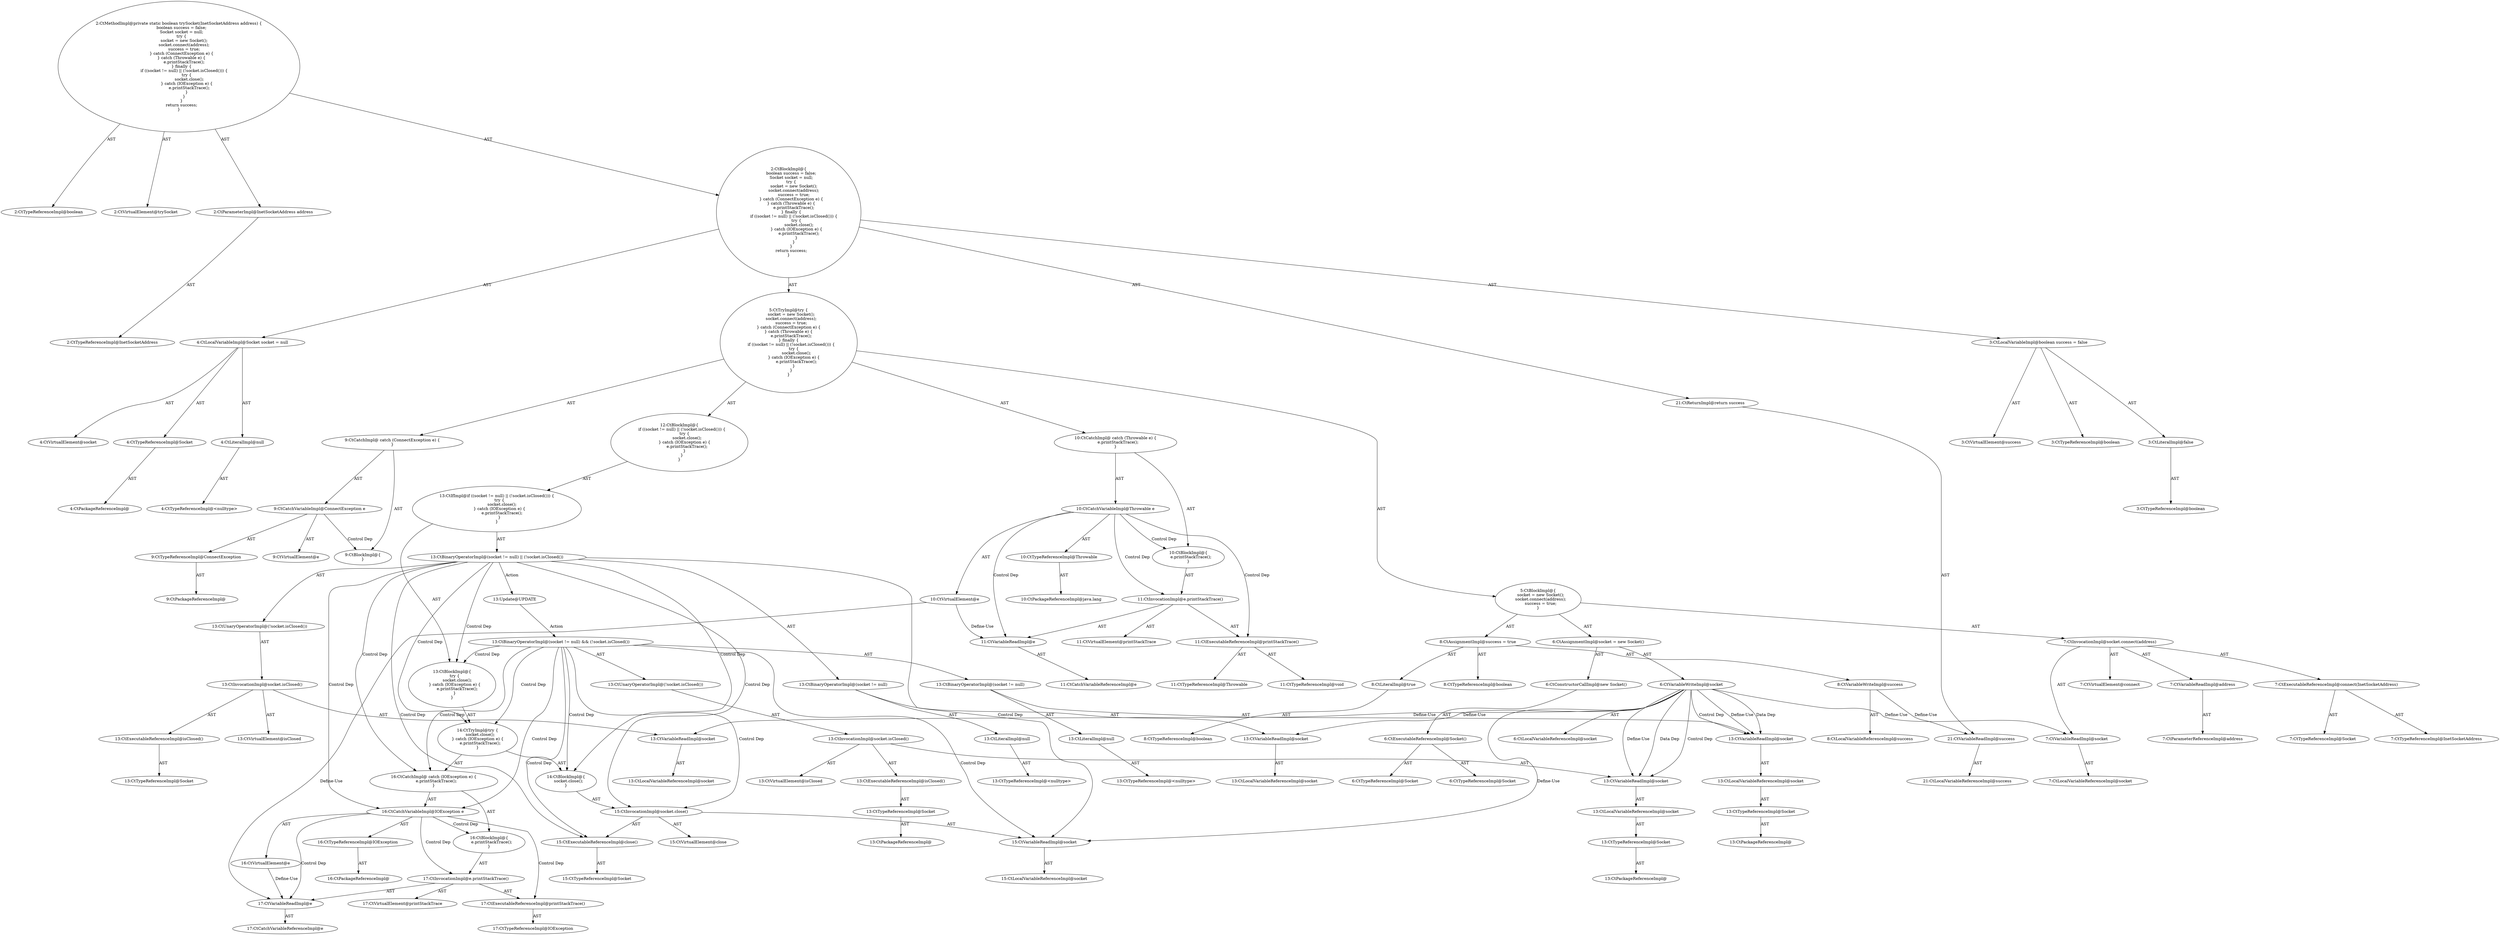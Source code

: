 digraph "trySocket#?,InetSocketAddress" {
0 [label="2:CtTypeReferenceImpl@boolean" shape=ellipse]
1 [label="2:CtVirtualElement@trySocket" shape=ellipse]
2 [label="2:CtParameterImpl@InetSocketAddress address" shape=ellipse]
3 [label="2:CtTypeReferenceImpl@InetSocketAddress" shape=ellipse]
4 [label="3:CtTypeReferenceImpl@boolean" shape=ellipse]
5 [label="3:CtLiteralImpl@false" shape=ellipse]
6 [label="3:CtTypeReferenceImpl@boolean" shape=ellipse]
7 [label="3:CtVirtualElement@success" shape=ellipse]
8 [label="3:CtLocalVariableImpl@boolean success = false" shape=ellipse]
9 [label="4:CtTypeReferenceImpl@Socket" shape=ellipse]
10 [label="4:CtPackageReferenceImpl@" shape=ellipse]
11 [label="4:CtLiteralImpl@null" shape=ellipse]
12 [label="4:CtTypeReferenceImpl@<nulltype>" shape=ellipse]
13 [label="4:CtVirtualElement@socket" shape=ellipse]
14 [label="4:CtLocalVariableImpl@Socket socket = null" shape=ellipse]
15 [label="6:CtVariableWriteImpl@socket" shape=ellipse]
16 [label="6:CtLocalVariableReferenceImpl@socket" shape=ellipse]
17 [label="6:CtExecutableReferenceImpl@Socket()" shape=ellipse]
18 [label="6:CtTypeReferenceImpl@Socket" shape=ellipse]
19 [label="6:CtTypeReferenceImpl@Socket" shape=ellipse]
20 [label="6:CtConstructorCallImpl@new Socket()" shape=ellipse]
21 [label="6:CtAssignmentImpl@socket = new Socket()" shape=ellipse]
22 [label="7:CtExecutableReferenceImpl@connect(InetSocketAddress)" shape=ellipse]
23 [label="7:CtTypeReferenceImpl@Socket" shape=ellipse]
24 [label="7:CtTypeReferenceImpl@InetSocketAddress" shape=ellipse]
25 [label="7:CtVirtualElement@connect" shape=ellipse]
26 [label="7:CtVariableReadImpl@socket" shape=ellipse]
27 [label="7:CtLocalVariableReferenceImpl@socket" shape=ellipse]
28 [label="7:CtVariableReadImpl@address" shape=ellipse]
29 [label="7:CtParameterReferenceImpl@address" shape=ellipse]
30 [label="7:CtInvocationImpl@socket.connect(address)" shape=ellipse]
31 [label="8:CtVariableWriteImpl@success" shape=ellipse]
32 [label="8:CtLocalVariableReferenceImpl@success" shape=ellipse]
33 [label="8:CtLiteralImpl@true" shape=ellipse]
34 [label="8:CtTypeReferenceImpl@boolean" shape=ellipse]
35 [label="8:CtTypeReferenceImpl@boolean" shape=ellipse]
36 [label="8:CtAssignmentImpl@success = true" shape=ellipse]
37 [label="5:CtBlockImpl@\{
    socket = new Socket();
    socket.connect(address);
    success = true;
\}" shape=ellipse]
38 [label="9:CtVirtualElement@e" shape=ellipse]
39 [label="9:CtTypeReferenceImpl@ConnectException" shape=ellipse]
40 [label="9:CtPackageReferenceImpl@" shape=ellipse]
41 [label="9:CtCatchVariableImpl@ConnectException e" shape=ellipse]
42 [label="9:CtBlockImpl@\{
\}" shape=ellipse]
43 [label="9:CtCatchImpl@ catch (ConnectException e) \{
\}" shape=ellipse]
44 [label="10:CtVirtualElement@e" shape=ellipse]
45 [label="10:CtTypeReferenceImpl@Throwable" shape=ellipse]
46 [label="10:CtPackageReferenceImpl@java.lang" shape=ellipse]
47 [label="10:CtCatchVariableImpl@Throwable e" shape=ellipse]
48 [label="11:CtExecutableReferenceImpl@printStackTrace()" shape=ellipse]
49 [label="11:CtTypeReferenceImpl@Throwable" shape=ellipse]
50 [label="11:CtTypeReferenceImpl@void" shape=ellipse]
51 [label="11:CtVirtualElement@printStackTrace" shape=ellipse]
52 [label="11:CtVariableReadImpl@e" shape=ellipse]
53 [label="11:CtCatchVariableReferenceImpl@e" shape=ellipse]
54 [label="11:CtInvocationImpl@e.printStackTrace()" shape=ellipse]
55 [label="10:CtBlockImpl@\{
    e.printStackTrace();
\}" shape=ellipse]
56 [label="10:CtCatchImpl@ catch (Throwable e) \{
    e.printStackTrace();
\}" shape=ellipse]
57 [label="13:CtVariableReadImpl@socket" shape=ellipse]
58 [label="13:CtLocalVariableReferenceImpl@socket" shape=ellipse]
59 [label="13:CtLiteralImpl@null" shape=ellipse]
60 [label="13:CtTypeReferenceImpl@<nulltype>" shape=ellipse]
61 [label="13:CtBinaryOperatorImpl@(socket != null)" shape=ellipse]
62 [label="13:CtExecutableReferenceImpl@isClosed()" shape=ellipse]
63 [label="13:CtTypeReferenceImpl@Socket" shape=ellipse]
64 [label="13:CtVirtualElement@isClosed" shape=ellipse]
65 [label="13:CtVariableReadImpl@socket" shape=ellipse]
66 [label="13:CtLocalVariableReferenceImpl@socket" shape=ellipse]
67 [label="13:CtInvocationImpl@socket.isClosed()" shape=ellipse]
68 [label="13:CtUnaryOperatorImpl@(!socket.isClosed())" shape=ellipse]
69 [label="13:CtBinaryOperatorImpl@(socket != null) || (!socket.isClosed())" shape=ellipse]
70 [label="15:CtExecutableReferenceImpl@close()" shape=ellipse]
71 [label="15:CtTypeReferenceImpl@Socket" shape=ellipse]
72 [label="15:CtVirtualElement@close" shape=ellipse]
73 [label="15:CtVariableReadImpl@socket" shape=ellipse]
74 [label="15:CtLocalVariableReferenceImpl@socket" shape=ellipse]
75 [label="15:CtInvocationImpl@socket.close()" shape=ellipse]
76 [label="14:CtBlockImpl@\{
    socket.close();
\}" shape=ellipse]
77 [label="16:CtVirtualElement@e" shape=ellipse]
78 [label="16:CtTypeReferenceImpl@IOException" shape=ellipse]
79 [label="16:CtPackageReferenceImpl@" shape=ellipse]
80 [label="16:CtCatchVariableImpl@IOException e" shape=ellipse]
81 [label="17:CtExecutableReferenceImpl@printStackTrace()" shape=ellipse]
82 [label="17:CtTypeReferenceImpl@IOException" shape=ellipse]
83 [label="17:CtVirtualElement@printStackTrace" shape=ellipse]
84 [label="17:CtVariableReadImpl@e" shape=ellipse]
85 [label="17:CtCatchVariableReferenceImpl@e" shape=ellipse]
86 [label="17:CtInvocationImpl@e.printStackTrace()" shape=ellipse]
87 [label="16:CtBlockImpl@\{
    e.printStackTrace();
\}" shape=ellipse]
88 [label="16:CtCatchImpl@ catch (IOException e) \{
    e.printStackTrace();
\}" shape=ellipse]
89 [label="14:CtTryImpl@try \{
    socket.close();
\} catch (IOException e) \{
    e.printStackTrace();
\}" shape=ellipse]
90 [label="13:CtBlockImpl@\{
    try \{
        socket.close();
    \} catch (IOException e) \{
        e.printStackTrace();
    \}
\}" shape=ellipse]
91 [label="13:CtIfImpl@if ((socket != null) || (!socket.isClosed())) \{
    try \{
        socket.close();
    \} catch (IOException e) \{
        e.printStackTrace();
    \}
\}" shape=ellipse]
92 [label="12:CtBlockImpl@\{
    if ((socket != null) || (!socket.isClosed())) \{
        try \{
            socket.close();
        \} catch (IOException e) \{
            e.printStackTrace();
        \}
    \}
\}" shape=ellipse]
93 [label="5:CtTryImpl@try \{
    socket = new Socket();
    socket.connect(address);
    success = true;
\} catch (ConnectException e) \{
\} catch (Throwable e) \{
    e.printStackTrace();
\} finally \{
    if ((socket != null) || (!socket.isClosed())) \{
        try \{
            socket.close();
        \} catch (IOException e) \{
            e.printStackTrace();
        \}
    \}
\}" shape=ellipse]
94 [label="21:CtVariableReadImpl@success" shape=ellipse]
95 [label="21:CtLocalVariableReferenceImpl@success" shape=ellipse]
96 [label="21:CtReturnImpl@return success" shape=ellipse]
97 [label="2:CtBlockImpl@\{
    boolean success = false;
    Socket socket = null;
    try \{
        socket = new Socket();
        socket.connect(address);
        success = true;
    \} catch (ConnectException e) \{
    \} catch (Throwable e) \{
        e.printStackTrace();
    \} finally \{
        if ((socket != null) || (!socket.isClosed())) \{
            try \{
                socket.close();
            \} catch (IOException e) \{
                e.printStackTrace();
            \}
        \}
    \}
    return success;
\}" shape=ellipse]
98 [label="2:CtMethodImpl@private static boolean trySocket(InetSocketAddress address) \{
    boolean success = false;
    Socket socket = null;
    try \{
        socket = new Socket();
        socket.connect(address);
        success = true;
    \} catch (ConnectException e) \{
    \} catch (Throwable e) \{
        e.printStackTrace();
    \} finally \{
        if ((socket != null) || (!socket.isClosed())) \{
            try \{
                socket.close();
            \} catch (IOException e) \{
                e.printStackTrace();
            \}
        \}
    \}
    return success;
\}" shape=ellipse]
99 [label="13:Update@UPDATE" shape=ellipse]
100 [label="13:CtPackageReferenceImpl@" shape=ellipse]
101 [label="13:CtTypeReferenceImpl@Socket" shape=ellipse]
102 [label="13:CtLocalVariableReferenceImpl@socket" shape=ellipse]
103 [label="13:CtVariableReadImpl@socket" shape=ellipse]
104 [label="13:CtTypeReferenceImpl@<nulltype>" shape=ellipse]
105 [label="13:CtLiteralImpl@null" shape=ellipse]
106 [label="13:CtBinaryOperatorImpl@(socket != null)" shape=ellipse]
107 [label="13:CtPackageReferenceImpl@" shape=ellipse]
108 [label="13:CtTypeReferenceImpl@Socket" shape=ellipse]
109 [label="13:CtLocalVariableReferenceImpl@socket" shape=ellipse]
110 [label="13:CtVariableReadImpl@socket" shape=ellipse]
111 [label="13:CtPackageReferenceImpl@" shape=ellipse]
112 [label="13:CtTypeReferenceImpl@Socket" shape=ellipse]
113 [label="13:CtExecutableReferenceImpl@isClosed()" shape=ellipse]
114 [label="13:CtInvocationImpl@socket.isClosed()" shape=ellipse]
115 [label="13:CtVirtualElement@isClosed" shape=ellipse]
116 [label="13:CtUnaryOperatorImpl@(!socket.isClosed())" shape=ellipse]
117 [label="13:CtBinaryOperatorImpl@(socket != null) && (!socket.isClosed())" shape=ellipse]
2 -> 3 [label="AST"];
5 -> 6 [label="AST"];
8 -> 7 [label="AST"];
8 -> 4 [label="AST"];
8 -> 5 [label="AST"];
9 -> 10 [label="AST"];
11 -> 12 [label="AST"];
14 -> 13 [label="AST"];
14 -> 9 [label="AST"];
14 -> 11 [label="AST"];
15 -> 16 [label="AST"];
15 -> 26 [label="Define-Use"];
15 -> 57 [label="Define-Use"];
15 -> 65 [label="Define-Use"];
15 -> 73 [label="Define-Use"];
15 -> 103 [label="Define-Use"];
15 -> 103 [label="Data Dep"];
15 -> 103 [label="Control Dep"];
15 -> 110 [label="Define-Use"];
15 -> 110 [label="Data Dep"];
15 -> 110 [label="Control Dep"];
17 -> 18 [label="AST"];
17 -> 19 [label="AST"];
20 -> 17 [label="AST"];
21 -> 15 [label="AST"];
21 -> 20 [label="AST"];
22 -> 23 [label="AST"];
22 -> 24 [label="AST"];
26 -> 27 [label="AST"];
28 -> 29 [label="AST"];
30 -> 25 [label="AST"];
30 -> 26 [label="AST"];
30 -> 22 [label="AST"];
30 -> 28 [label="AST"];
31 -> 32 [label="AST"];
31 -> 94 [label="Define-Use"];
33 -> 34 [label="AST"];
36 -> 35 [label="AST"];
36 -> 31 [label="AST"];
36 -> 33 [label="AST"];
37 -> 21 [label="AST"];
37 -> 30 [label="AST"];
37 -> 36 [label="AST"];
39 -> 40 [label="AST"];
41 -> 38 [label="AST"];
41 -> 39 [label="AST"];
41 -> 42 [label="Control Dep"];
43 -> 41 [label="AST"];
43 -> 42 [label="AST"];
44 -> 52 [label="Define-Use"];
44 -> 84 [label="Define-Use"];
45 -> 46 [label="AST"];
47 -> 44 [label="AST"];
47 -> 45 [label="AST"];
47 -> 55 [label="Control Dep"];
47 -> 54 [label="Control Dep"];
47 -> 48 [label="Control Dep"];
47 -> 52 [label="Control Dep"];
48 -> 49 [label="AST"];
48 -> 50 [label="AST"];
52 -> 53 [label="AST"];
54 -> 51 [label="AST"];
54 -> 52 [label="AST"];
54 -> 48 [label="AST"];
55 -> 54 [label="AST"];
56 -> 47 [label="AST"];
56 -> 55 [label="AST"];
57 -> 58 [label="AST"];
59 -> 60 [label="AST"];
61 -> 57 [label="AST"];
61 -> 59 [label="AST"];
62 -> 63 [label="AST"];
65 -> 66 [label="AST"];
67 -> 64 [label="AST"];
67 -> 65 [label="AST"];
67 -> 62 [label="AST"];
68 -> 67 [label="AST"];
69 -> 61 [label="AST"];
69 -> 68 [label="AST"];
69 -> 90 [label="Control Dep"];
69 -> 89 [label="Control Dep"];
69 -> 76 [label="Control Dep"];
69 -> 75 [label="Control Dep"];
69 -> 70 [label="Control Dep"];
69 -> 73 [label="Control Dep"];
69 -> 88 [label="Control Dep"];
69 -> 80 [label="Control Dep"];
69 -> 99 [label="Action"];
70 -> 71 [label="AST"];
73 -> 74 [label="AST"];
75 -> 72 [label="AST"];
75 -> 73 [label="AST"];
75 -> 70 [label="AST"];
76 -> 75 [label="AST"];
77 -> 84 [label="Define-Use"];
78 -> 79 [label="AST"];
80 -> 77 [label="AST"];
80 -> 78 [label="AST"];
80 -> 87 [label="Control Dep"];
80 -> 86 [label="Control Dep"];
80 -> 81 [label="Control Dep"];
80 -> 84 [label="Control Dep"];
81 -> 82 [label="AST"];
84 -> 85 [label="AST"];
86 -> 83 [label="AST"];
86 -> 84 [label="AST"];
86 -> 81 [label="AST"];
87 -> 86 [label="AST"];
88 -> 80 [label="AST"];
88 -> 87 [label="AST"];
89 -> 76 [label="AST"];
89 -> 88 [label="AST"];
90 -> 89 [label="AST"];
91 -> 69 [label="AST"];
91 -> 90 [label="AST"];
92 -> 91 [label="AST"];
93 -> 37 [label="AST"];
93 -> 43 [label="AST"];
93 -> 56 [label="AST"];
93 -> 92 [label="AST"];
94 -> 95 [label="AST"];
96 -> 94 [label="AST"];
97 -> 8 [label="AST"];
97 -> 14 [label="AST"];
97 -> 93 [label="AST"];
97 -> 96 [label="AST"];
98 -> 1 [label="AST"];
98 -> 0 [label="AST"];
98 -> 2 [label="AST"];
98 -> 97 [label="AST"];
99 -> 117 [label="Action"];
101 -> 100 [label="AST"];
102 -> 101 [label="AST"];
103 -> 102 [label="AST"];
105 -> 104 [label="AST"];
106 -> 103 [label="AST"];
106 -> 105 [label="AST"];
108 -> 107 [label="AST"];
109 -> 108 [label="AST"];
110 -> 109 [label="AST"];
112 -> 111 [label="AST"];
113 -> 112 [label="AST"];
114 -> 115 [label="AST"];
114 -> 110 [label="AST"];
114 -> 113 [label="AST"];
116 -> 114 [label="AST"];
117 -> 106 [label="AST"];
117 -> 116 [label="AST"];
117 -> 90 [label="Control Dep"];
117 -> 89 [label="Control Dep"];
117 -> 76 [label="Control Dep"];
117 -> 75 [label="Control Dep"];
117 -> 70 [label="Control Dep"];
117 -> 73 [label="Control Dep"];
117 -> 88 [label="Control Dep"];
117 -> 80 [label="Control Dep"];
}